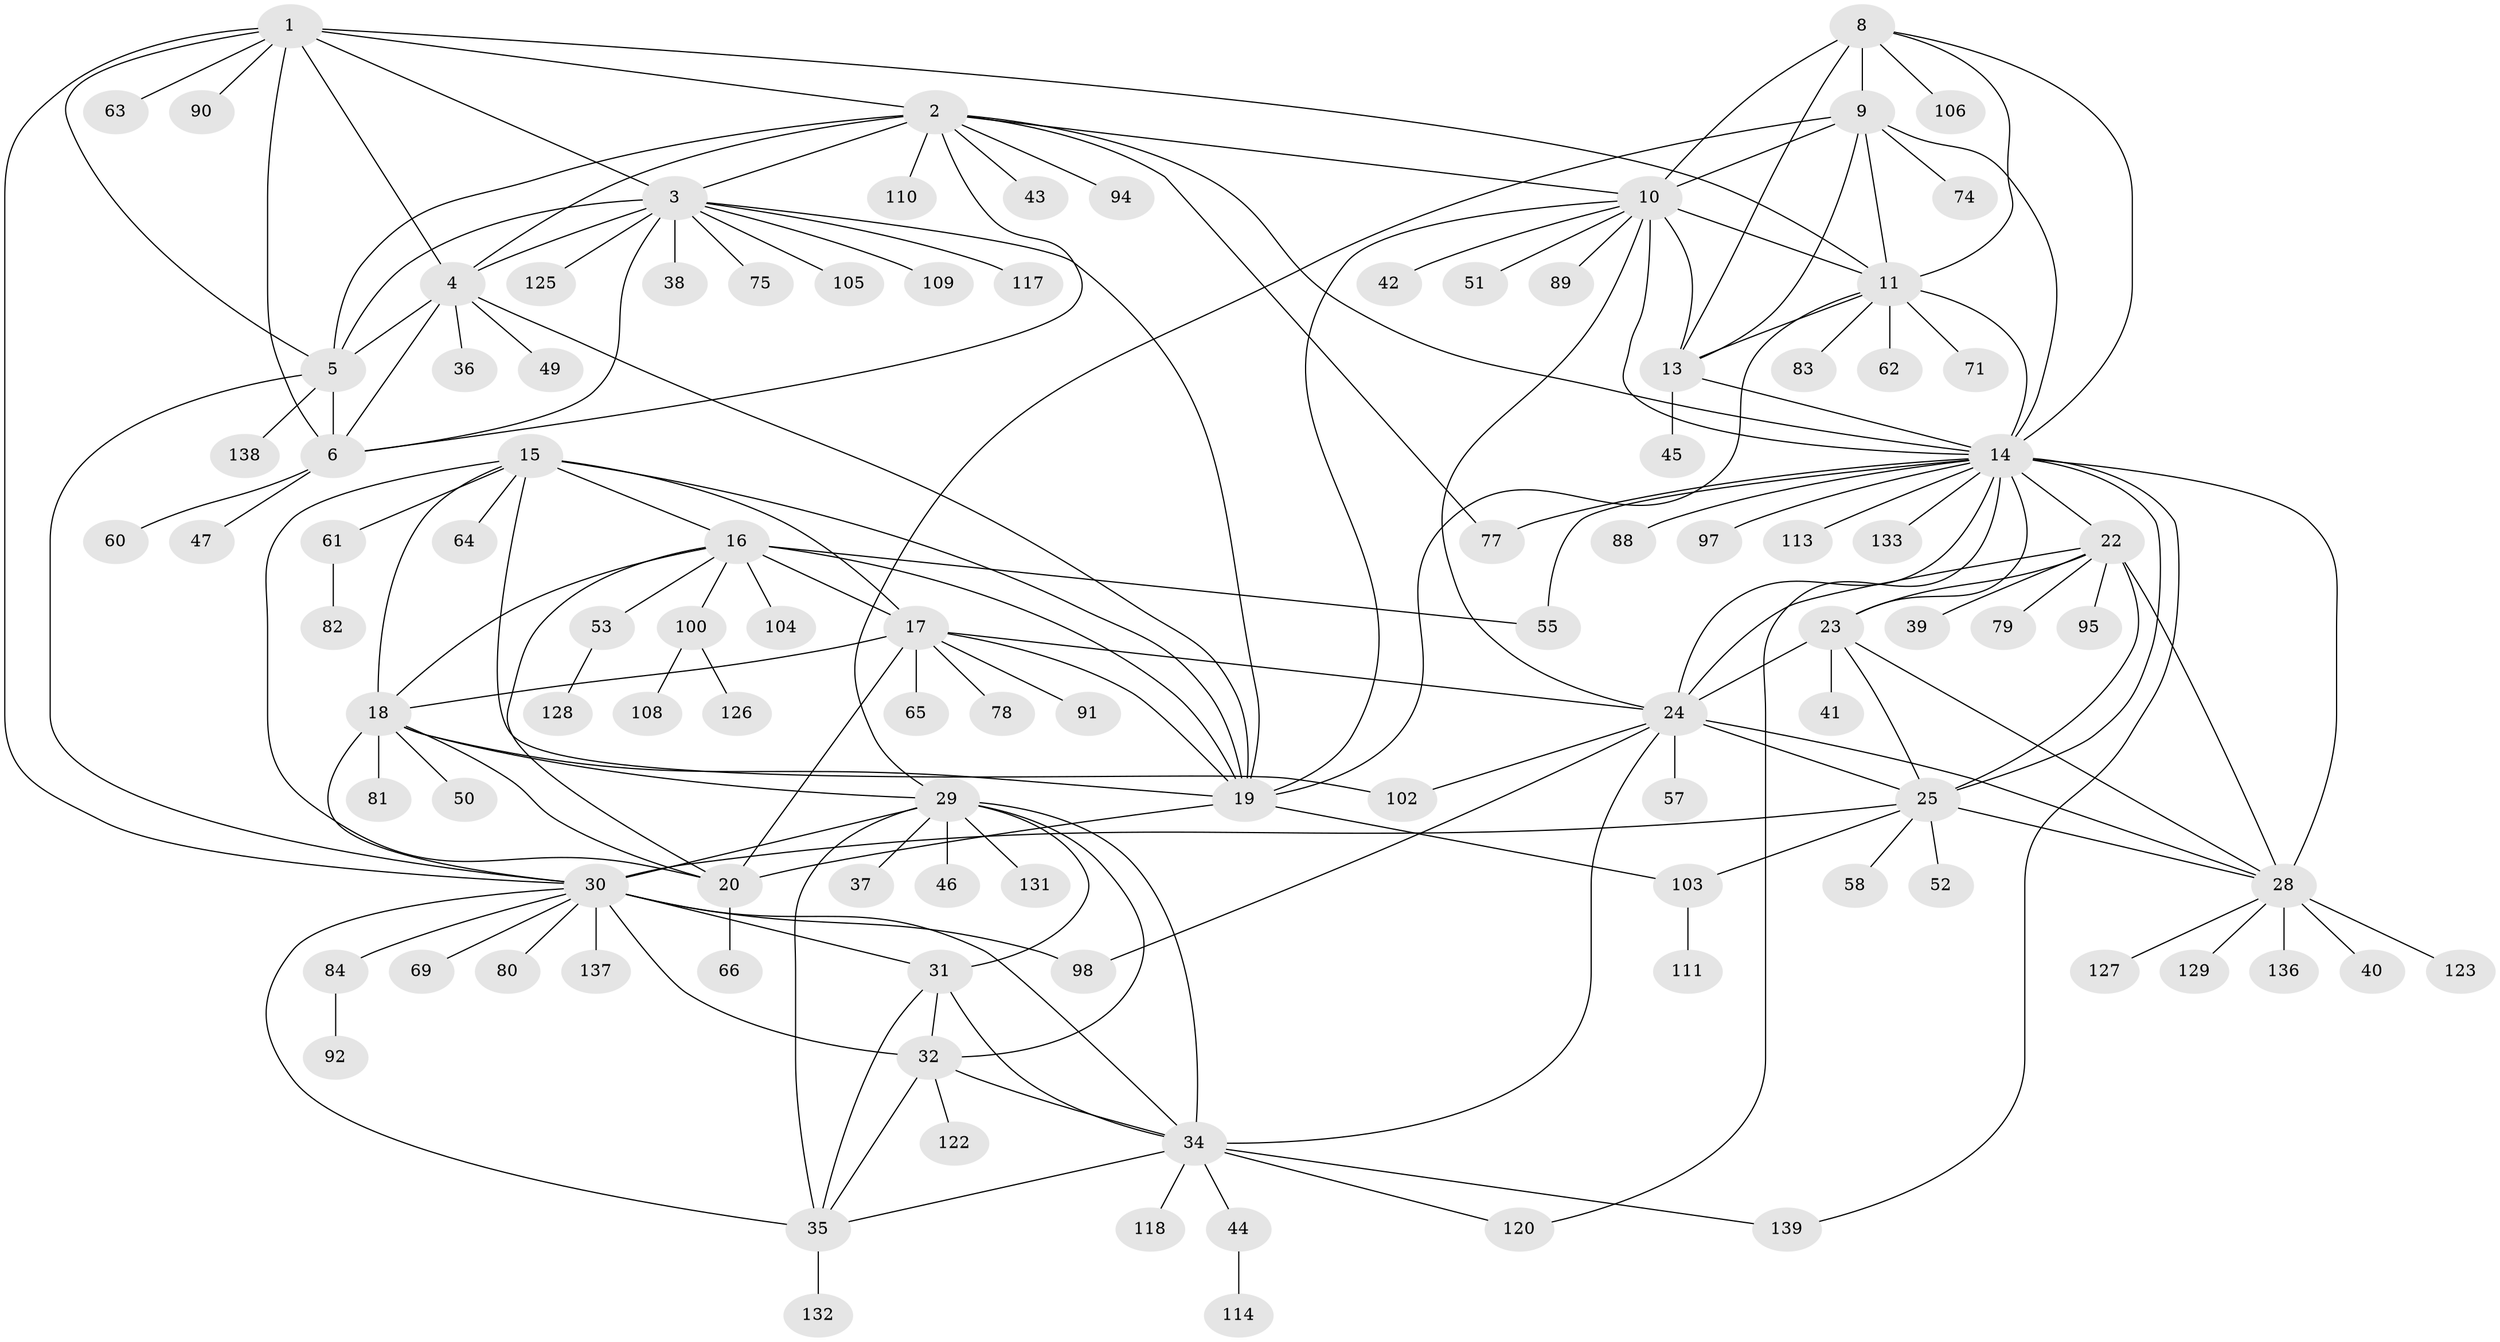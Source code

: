 // original degree distribution, {8: 0.07857142857142857, 11: 0.02857142857142857, 13: 0.014285714285714285, 10: 0.02142857142857143, 9: 0.02142857142857143, 7: 0.02857142857142857, 6: 0.014285714285714285, 12: 0.02857142857142857, 15: 0.014285714285714285, 1: 0.5642857142857143, 2: 0.16428571428571428, 3: 0.014285714285714285, 4: 0.007142857142857143}
// Generated by graph-tools (version 1.1) at 2025/42/03/06/25 10:42:08]
// undirected, 106 vertices, 175 edges
graph export_dot {
graph [start="1"]
  node [color=gray90,style=filled];
  1 [super="+7"];
  2 [super="+48"];
  3 [super="+96"];
  4 [super="+59"];
  5 [super="+99"];
  6 [super="+134"];
  8;
  9 [super="+12"];
  10 [super="+101"];
  11 [super="+56"];
  13 [super="+73"];
  14 [super="+27"];
  15 [super="+76"];
  16 [super="+70"];
  17 [super="+21"];
  18 [super="+86"];
  19 [super="+119"];
  20;
  22 [super="+26"];
  23 [super="+67"];
  24 [super="+116"];
  25 [super="+87"];
  28 [super="+112"];
  29 [super="+33"];
  30 [super="+130"];
  31;
  32 [super="+121"];
  34 [super="+107"];
  35 [super="+115"];
  36;
  37;
  38;
  39;
  40;
  41;
  42;
  43;
  44;
  45;
  46;
  47;
  49;
  50;
  51;
  52 [super="+72"];
  53 [super="+54"];
  55;
  57;
  58;
  60;
  61;
  62;
  63;
  64 [super="+68"];
  65;
  66;
  69;
  71 [super="+93"];
  74;
  75;
  77 [super="+85"];
  78;
  79;
  80;
  81;
  82;
  83;
  84;
  88;
  89 [super="+140"];
  90;
  91;
  92;
  94;
  95;
  97;
  98;
  100 [super="+135"];
  102;
  103 [super="+124"];
  104;
  105;
  106;
  108;
  109;
  110;
  111;
  113;
  114;
  117;
  118;
  120;
  122;
  123;
  125;
  126;
  127;
  128;
  129;
  131;
  132;
  133;
  136;
  137;
  138;
  139;
  1 -- 2 [weight=2];
  1 -- 3 [weight=2];
  1 -- 4 [weight=2];
  1 -- 5 [weight=2];
  1 -- 6 [weight=2];
  1 -- 11;
  1 -- 30;
  1 -- 90;
  1 -- 63;
  2 -- 3;
  2 -- 4;
  2 -- 5;
  2 -- 6;
  2 -- 43;
  2 -- 94;
  2 -- 110;
  2 -- 14;
  2 -- 10;
  2 -- 77;
  3 -- 4;
  3 -- 5;
  3 -- 6;
  3 -- 38;
  3 -- 75;
  3 -- 105;
  3 -- 109;
  3 -- 117;
  3 -- 125;
  3 -- 19;
  4 -- 5;
  4 -- 6;
  4 -- 19;
  4 -- 36;
  4 -- 49;
  5 -- 6;
  5 -- 138;
  5 -- 30;
  6 -- 47;
  6 -- 60;
  8 -- 9 [weight=2];
  8 -- 10;
  8 -- 11;
  8 -- 13;
  8 -- 14;
  8 -- 106;
  9 -- 10 [weight=2];
  9 -- 11 [weight=2];
  9 -- 13 [weight=2];
  9 -- 14 [weight=2];
  9 -- 74;
  9 -- 29;
  10 -- 11;
  10 -- 13;
  10 -- 14;
  10 -- 19;
  10 -- 42;
  10 -- 51;
  10 -- 89;
  10 -- 24;
  11 -- 13;
  11 -- 14;
  11 -- 62;
  11 -- 71;
  11 -- 83;
  11 -- 19;
  13 -- 14;
  13 -- 45;
  14 -- 120;
  14 -- 97;
  14 -- 133;
  14 -- 139;
  14 -- 77;
  14 -- 113;
  14 -- 55;
  14 -- 22 [weight=2];
  14 -- 23;
  14 -- 24;
  14 -- 25;
  14 -- 88;
  14 -- 28;
  15 -- 16;
  15 -- 17 [weight=2];
  15 -- 18;
  15 -- 19;
  15 -- 20;
  15 -- 61;
  15 -- 64;
  15 -- 102;
  16 -- 17 [weight=2];
  16 -- 18;
  16 -- 19;
  16 -- 20;
  16 -- 53;
  16 -- 55;
  16 -- 100;
  16 -- 104;
  17 -- 18 [weight=2];
  17 -- 19 [weight=2];
  17 -- 20 [weight=2];
  17 -- 65;
  17 -- 78;
  17 -- 91;
  17 -- 24;
  18 -- 19;
  18 -- 20;
  18 -- 50;
  18 -- 81;
  18 -- 29;
  18 -- 30;
  19 -- 20;
  19 -- 103;
  20 -- 66;
  22 -- 23 [weight=2];
  22 -- 24 [weight=2];
  22 -- 25 [weight=2];
  22 -- 28 [weight=2];
  22 -- 79;
  22 -- 39;
  22 -- 95;
  23 -- 24;
  23 -- 25;
  23 -- 28;
  23 -- 41;
  24 -- 25;
  24 -- 28;
  24 -- 34;
  24 -- 57;
  24 -- 98;
  24 -- 102;
  25 -- 28;
  25 -- 52;
  25 -- 58;
  25 -- 103;
  25 -- 30;
  28 -- 40;
  28 -- 123;
  28 -- 127;
  28 -- 129;
  28 -- 136;
  29 -- 30 [weight=2];
  29 -- 31 [weight=2];
  29 -- 32 [weight=2];
  29 -- 34 [weight=2];
  29 -- 35 [weight=2];
  29 -- 37;
  29 -- 46;
  29 -- 131;
  30 -- 31;
  30 -- 32;
  30 -- 34;
  30 -- 35;
  30 -- 69;
  30 -- 80;
  30 -- 84;
  30 -- 98;
  30 -- 137;
  31 -- 32;
  31 -- 34;
  31 -- 35;
  32 -- 34;
  32 -- 35;
  32 -- 122;
  34 -- 35;
  34 -- 44;
  34 -- 118;
  34 -- 120;
  34 -- 139;
  35 -- 132;
  44 -- 114;
  53 -- 128;
  61 -- 82;
  84 -- 92;
  100 -- 108;
  100 -- 126;
  103 -- 111;
}
